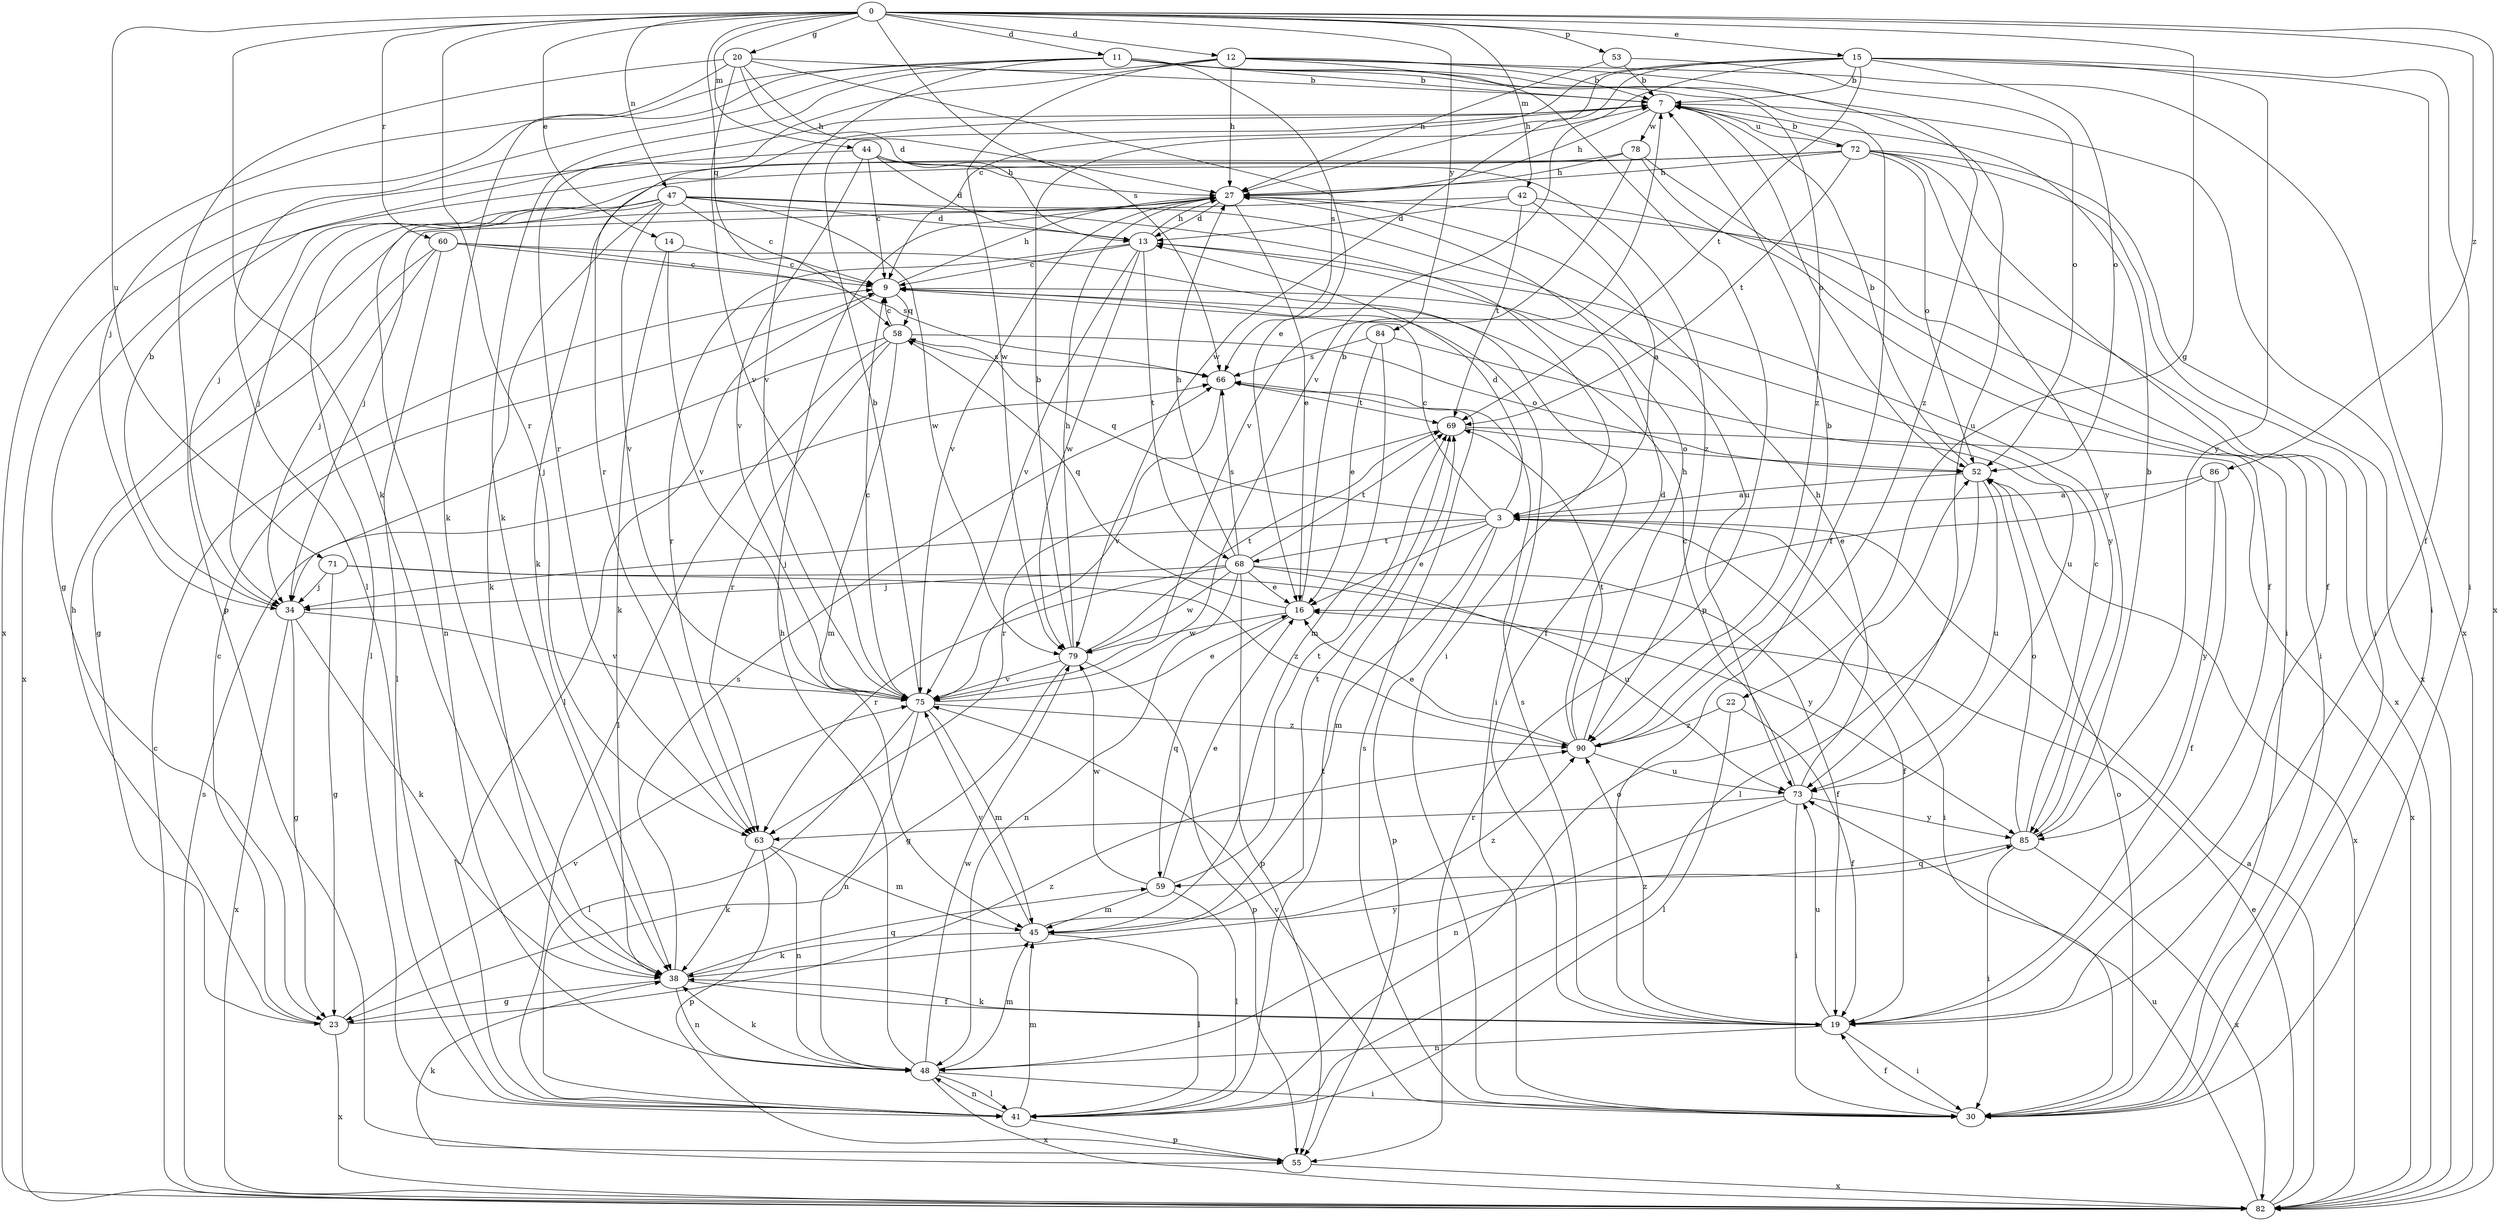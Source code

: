 strict digraph  {
0;
3;
7;
9;
11;
12;
13;
14;
15;
16;
19;
20;
22;
23;
27;
30;
34;
38;
41;
42;
44;
45;
47;
48;
52;
53;
55;
58;
59;
60;
63;
66;
68;
69;
71;
72;
73;
75;
78;
79;
82;
84;
85;
86;
90;
0 -> 11  [label=d];
0 -> 12  [label=d];
0 -> 14  [label=e];
0 -> 15  [label=e];
0 -> 20  [label=g];
0 -> 22  [label=g];
0 -> 38  [label=k];
0 -> 42  [label=m];
0 -> 44  [label=m];
0 -> 47  [label=n];
0 -> 53  [label=p];
0 -> 58  [label=q];
0 -> 60  [label=r];
0 -> 63  [label=r];
0 -> 66  [label=s];
0 -> 71  [label=u];
0 -> 82  [label=x];
0 -> 84  [label=y];
0 -> 86  [label=z];
3 -> 9  [label=c];
3 -> 13  [label=d];
3 -> 16  [label=e];
3 -> 19  [label=f];
3 -> 30  [label=i];
3 -> 34  [label=j];
3 -> 45  [label=m];
3 -> 55  [label=p];
3 -> 58  [label=q];
3 -> 68  [label=t];
7 -> 27  [label=h];
7 -> 30  [label=i];
7 -> 52  [label=o];
7 -> 63  [label=r];
7 -> 72  [label=u];
7 -> 78  [label=w];
9 -> 27  [label=h];
9 -> 30  [label=i];
9 -> 41  [label=l];
9 -> 58  [label=q];
11 -> 7  [label=b];
11 -> 16  [label=e];
11 -> 19  [label=f];
11 -> 34  [label=j];
11 -> 41  [label=l];
11 -> 73  [label=u];
11 -> 75  [label=v];
11 -> 82  [label=x];
11 -> 90  [label=z];
12 -> 7  [label=b];
12 -> 27  [label=h];
12 -> 38  [label=k];
12 -> 55  [label=p];
12 -> 63  [label=r];
12 -> 79  [label=w];
12 -> 82  [label=x];
12 -> 90  [label=z];
13 -> 9  [label=c];
13 -> 27  [label=h];
13 -> 63  [label=r];
13 -> 68  [label=t];
13 -> 75  [label=v];
13 -> 79  [label=w];
13 -> 85  [label=y];
14 -> 9  [label=c];
14 -> 38  [label=k];
14 -> 75  [label=v];
15 -> 7  [label=b];
15 -> 9  [label=c];
15 -> 19  [label=f];
15 -> 27  [label=h];
15 -> 30  [label=i];
15 -> 52  [label=o];
15 -> 69  [label=t];
15 -> 75  [label=v];
15 -> 79  [label=w];
15 -> 85  [label=y];
16 -> 7  [label=b];
16 -> 58  [label=q];
16 -> 59  [label=q];
16 -> 79  [label=w];
19 -> 30  [label=i];
19 -> 38  [label=k];
19 -> 48  [label=n];
19 -> 66  [label=s];
19 -> 73  [label=u];
19 -> 90  [label=z];
20 -> 7  [label=b];
20 -> 13  [label=d];
20 -> 27  [label=h];
20 -> 38  [label=k];
20 -> 55  [label=p];
20 -> 66  [label=s];
20 -> 75  [label=v];
22 -> 19  [label=f];
22 -> 41  [label=l];
22 -> 90  [label=z];
23 -> 9  [label=c];
23 -> 27  [label=h];
23 -> 75  [label=v];
23 -> 82  [label=x];
23 -> 90  [label=z];
27 -> 13  [label=d];
27 -> 16  [label=e];
27 -> 75  [label=v];
27 -> 82  [label=x];
30 -> 19  [label=f];
30 -> 52  [label=o];
30 -> 66  [label=s];
30 -> 75  [label=v];
34 -> 7  [label=b];
34 -> 23  [label=g];
34 -> 38  [label=k];
34 -> 75  [label=v];
34 -> 82  [label=x];
38 -> 19  [label=f];
38 -> 23  [label=g];
38 -> 48  [label=n];
38 -> 59  [label=q];
38 -> 66  [label=s];
38 -> 85  [label=y];
41 -> 45  [label=m];
41 -> 48  [label=n];
41 -> 52  [label=o];
41 -> 55  [label=p];
41 -> 69  [label=t];
42 -> 3  [label=a];
42 -> 13  [label=d];
42 -> 30  [label=i];
42 -> 34  [label=j];
42 -> 69  [label=t];
44 -> 9  [label=c];
44 -> 13  [label=d];
44 -> 27  [label=h];
44 -> 75  [label=v];
44 -> 82  [label=x];
44 -> 90  [label=z];
45 -> 38  [label=k];
45 -> 41  [label=l];
45 -> 69  [label=t];
45 -> 75  [label=v];
45 -> 90  [label=z];
47 -> 9  [label=c];
47 -> 13  [label=d];
47 -> 30  [label=i];
47 -> 34  [label=j];
47 -> 38  [label=k];
47 -> 41  [label=l];
47 -> 48  [label=n];
47 -> 73  [label=u];
47 -> 75  [label=v];
47 -> 79  [label=w];
48 -> 27  [label=h];
48 -> 30  [label=i];
48 -> 38  [label=k];
48 -> 41  [label=l];
48 -> 45  [label=m];
48 -> 79  [label=w];
48 -> 82  [label=x];
52 -> 3  [label=a];
52 -> 7  [label=b];
52 -> 41  [label=l];
52 -> 73  [label=u];
52 -> 82  [label=x];
53 -> 7  [label=b];
53 -> 27  [label=h];
53 -> 52  [label=o];
55 -> 38  [label=k];
55 -> 82  [label=x];
58 -> 9  [label=c];
58 -> 34  [label=j];
58 -> 41  [label=l];
58 -> 45  [label=m];
58 -> 52  [label=o];
58 -> 63  [label=r];
58 -> 66  [label=s];
59 -> 16  [label=e];
59 -> 41  [label=l];
59 -> 45  [label=m];
59 -> 69  [label=t];
59 -> 79  [label=w];
60 -> 9  [label=c];
60 -> 19  [label=f];
60 -> 23  [label=g];
60 -> 34  [label=j];
60 -> 41  [label=l];
60 -> 66  [label=s];
63 -> 38  [label=k];
63 -> 45  [label=m];
63 -> 48  [label=n];
63 -> 55  [label=p];
66 -> 69  [label=t];
66 -> 75  [label=v];
68 -> 16  [label=e];
68 -> 19  [label=f];
68 -> 27  [label=h];
68 -> 34  [label=j];
68 -> 48  [label=n];
68 -> 55  [label=p];
68 -> 63  [label=r];
68 -> 66  [label=s];
68 -> 69  [label=t];
68 -> 73  [label=u];
68 -> 79  [label=w];
69 -> 52  [label=o];
69 -> 63  [label=r];
69 -> 82  [label=x];
71 -> 23  [label=g];
71 -> 34  [label=j];
71 -> 85  [label=y];
71 -> 90  [label=z];
72 -> 7  [label=b];
72 -> 19  [label=f];
72 -> 23  [label=g];
72 -> 27  [label=h];
72 -> 30  [label=i];
72 -> 34  [label=j];
72 -> 52  [label=o];
72 -> 69  [label=t];
72 -> 82  [label=x];
72 -> 85  [label=y];
73 -> 9  [label=c];
73 -> 27  [label=h];
73 -> 30  [label=i];
73 -> 48  [label=n];
73 -> 63  [label=r];
73 -> 85  [label=y];
75 -> 7  [label=b];
75 -> 9  [label=c];
75 -> 16  [label=e];
75 -> 41  [label=l];
75 -> 45  [label=m];
75 -> 48  [label=n];
75 -> 90  [label=z];
78 -> 19  [label=f];
78 -> 27  [label=h];
78 -> 30  [label=i];
78 -> 38  [label=k];
78 -> 75  [label=v];
79 -> 7  [label=b];
79 -> 23  [label=g];
79 -> 27  [label=h];
79 -> 55  [label=p];
79 -> 69  [label=t];
79 -> 75  [label=v];
82 -> 3  [label=a];
82 -> 9  [label=c];
82 -> 16  [label=e];
82 -> 66  [label=s];
82 -> 73  [label=u];
84 -> 16  [label=e];
84 -> 45  [label=m];
84 -> 66  [label=s];
84 -> 73  [label=u];
85 -> 7  [label=b];
85 -> 9  [label=c];
85 -> 30  [label=i];
85 -> 52  [label=o];
85 -> 59  [label=q];
85 -> 82  [label=x];
86 -> 3  [label=a];
86 -> 16  [label=e];
86 -> 19  [label=f];
86 -> 85  [label=y];
90 -> 7  [label=b];
90 -> 13  [label=d];
90 -> 16  [label=e];
90 -> 27  [label=h];
90 -> 69  [label=t];
90 -> 73  [label=u];
}
